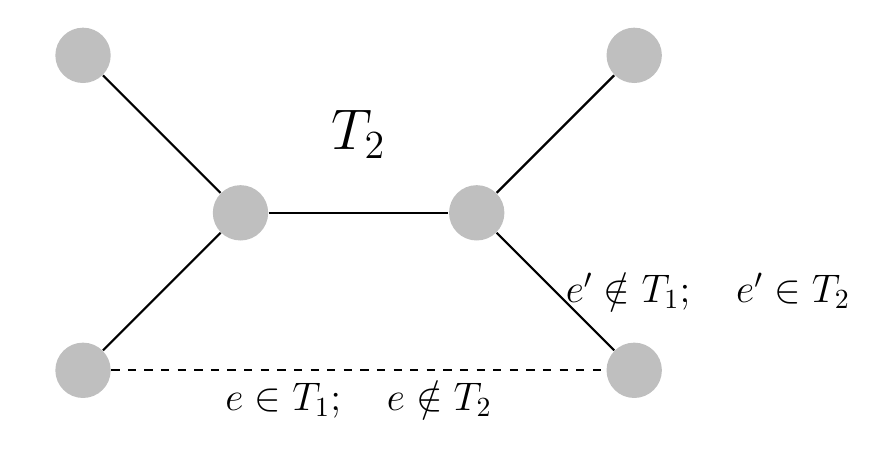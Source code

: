 \usetikzlibrary{backgrounds, fit, positioning}

\tikzstyle{vertex}=[circle,fill=black!25,minimum size=20pt,inner sep=0pt]
\tikzstyle{edge} = [draw,thick,-]

\begin{tikzpicture}[auto,swap]
    % vertices
    \foreach \pos/\name in {{(0,0)/a}, {(3,0)/b}, 
    					{(-2,-2)/c}, {(5,-2)/d}, 
    					{(-2,2)/e}, {(5,2)/f}}
        \node[vertex] (\name) at \pos {};
        
    % Connect vertices with edges and draw weights
    \foreach \source/ \dest in {a/b, a/e, a/c, b/f}
        \path[edge] (\source) -- node {} (\dest);

  \draw[dashed, thick] (c) to node[font = \Large, below] {$e \in T_1; \quad e \notin T_2$} (d);
  \draw[thick] (b) to node[font = \Large, right] {$e' \notin T_1; \quad e' \in T_2$} (d);  
  
  \node [font = \huge] (t2) at (1.5, 1.0) {$T_2$};
\end{tikzpicture}